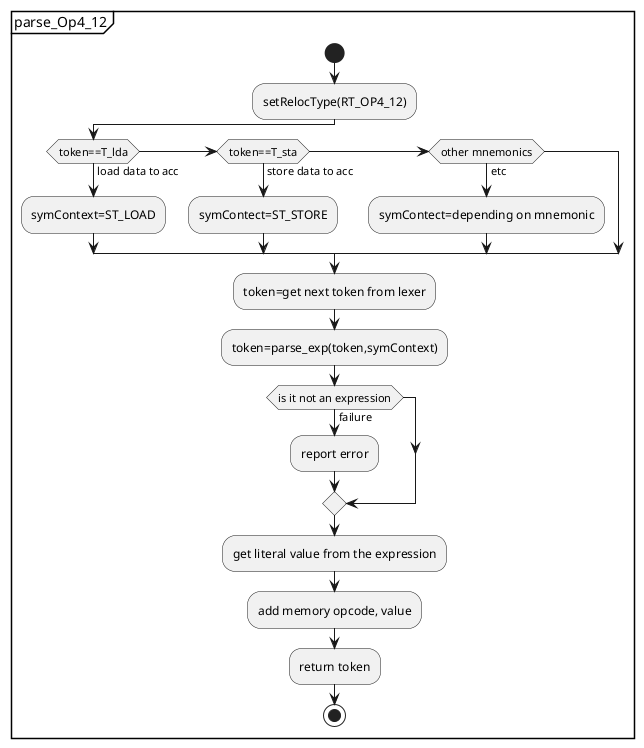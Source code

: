 @startuml
partition "parse_Op4_12" {
start
 :setRelocType(RT_OP4_12);
 if (token==T_lda) then (load data to acc)
   :symContext=ST_LOAD;
 elseif(token==T_sta) then (store data to acc)
   :symContect=ST_STORE;
 elseif(other mnemonics) then (etc)
   :symContect=depending on mnemonic;
 endif
 :token=get next token from lexer;
 :token=parse_exp(token,symContext);
 if(is it not an expression) then (failure)
   :report error;
 endif
 :get literal value from the expression;
 :add memory opcode, value;
 :return token;
stop
}
@enduml
